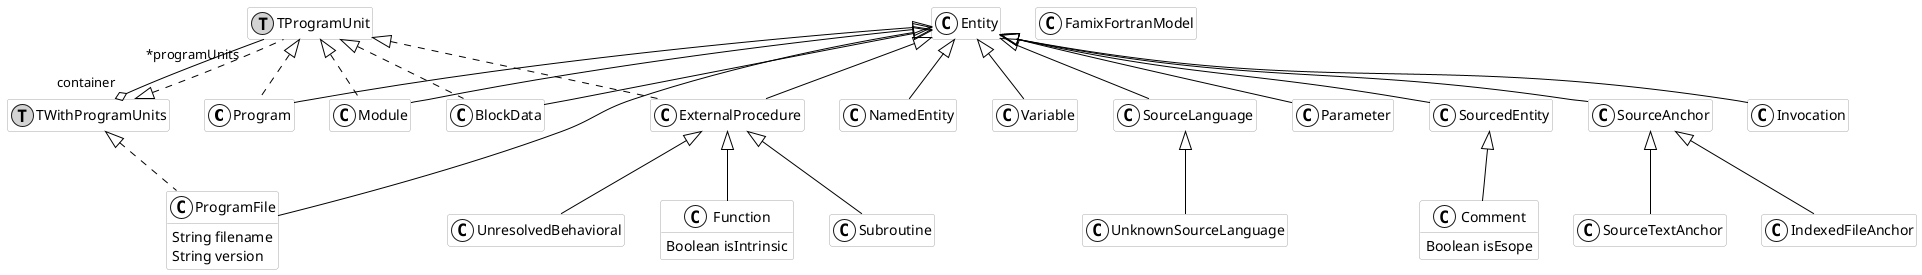 @startuml
hide empty members
skinparam class {
  BackgroundColor white
  ArrowColor black
  BorderColor darkGray
  BackgroundColor<<External>> LightYellow
  BorderColor<<External>> LightGray
}

class Program << (C,white) >> #FFFFFF {
}
class TWithProgramUnits << (T,lightGrey) >> #FFFFFF {
}
class UnknownSourceLanguage << (C,white) >> #FFFFFF {
}
class Function << (C,white) >> #FFFFFF {
  Boolean isIntrinsic
}
class Invocation << (C,white) >> #FFFFFF {
}
class Subroutine << (C,white) >> #FFFFFF {
}
class ProgramFile << (C,white) >> #FFFFFF {
  String filename
  String version
}
class NamedEntity << (C,white) >> #FFFFFF {
}
class Module << (C,white) >> #FFFFFF {
}
class Variable << (C,white) >> #FFFFFF {
}
class BlockData << (C,white) >> #FFFFFF {
}
class UnresolvedBehavioral << (C,white) >> #FFFFFF {
}
class IndexedFileAnchor << (C,white) >> #FFFFFF {
}
class SourceLanguage << (C,white) >> #FFFFFF {
}
class ExternalProcedure << (C,white) >> #FFFFFF {
}
class SourcedEntity << (C,white) >> #FFFFFF {
}
class Comment << (C,white) >> #FFFFFF {
  Boolean isEsope
}
class TProgramUnit << (T,lightGrey) >> #FFFFFF {
}
class Parameter << (C,white) >> #FFFFFF {
}
class Entity << (C,white) >> #FFFFFF {
}
class SourceAnchor << (C,white) >> #FFFFFF {
}
class SourceTextAnchor << (C,white) >> #FFFFFF {
}
class FamixFortranModel << (C,white) >> #FFFFFF {
}

Entity <|-- Program
TProgramUnit <|.. Program
SourceLanguage <|-- UnknownSourceLanguage
ExternalProcedure <|-- Function
Entity <|-- Invocation
ExternalProcedure <|-- Subroutine
Entity <|-- ProgramFile
TWithProgramUnits <|.. ProgramFile
Entity <|-- NamedEntity
Entity <|-- Module
TProgramUnit <|.. Module
Entity <|-- Variable
Entity <|-- BlockData
TProgramUnit <|.. BlockData
ExternalProcedure <|-- UnresolvedBehavioral
SourceAnchor <|-- IndexedFileAnchor
Entity <|-- SourceLanguage
Entity <|-- ExternalProcedure
TProgramUnit <|.. ExternalProcedure
Entity <|-- SourcedEntity
SourcedEntity <|-- Comment
TWithProgramUnits <|.. TProgramUnit
Entity <|-- Parameter
Entity <|-- SourceAnchor
SourceAnchor <|-- SourceTextAnchor

TProgramUnit " *programUnits" --o "container" TWithProgramUnits



@enduml

